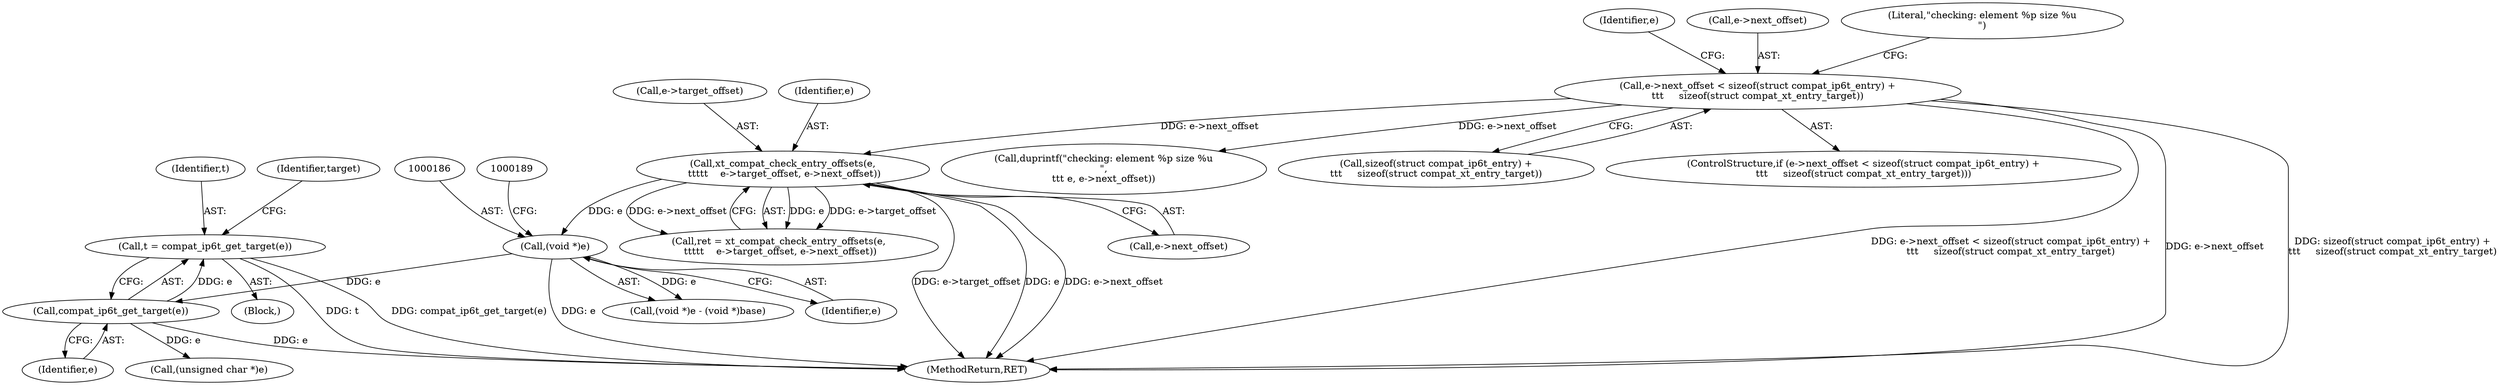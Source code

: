 digraph "0_linux_ce683e5f9d045e5d67d1312a42b359cb2ab2a13c_3@pointer" {
"1000213" [label="(Call,t = compat_ip6t_get_target(e))"];
"1000215" [label="(Call,compat_ip6t_get_target(e))"];
"1000185" [label="(Call,(void *)e)"];
"1000163" [label="(Call,xt_compat_check_entry_offsets(e,\n \t\t\t\t\t    e->target_offset, e->next_offset))"];
"1000132" [label="(Call,e->next_offset < sizeof(struct compat_ip6t_entry) +\n\t\t\t     sizeof(struct compat_xt_entry_target))"];
"1000142" [label="(Call,duprintf(\"checking: element %p size %u\n\",\n\t\t\t e, e->next_offset))"];
"1000168" [label="(Call,e->next_offset)"];
"1000156" [label="(Identifier,e)"];
"1000163" [label="(Call,xt_compat_check_entry_offsets(e,\n \t\t\t\t\t    e->target_offset, e->next_offset))"];
"1000136" [label="(Call,sizeof(struct compat_ip6t_entry) +\n\t\t\t     sizeof(struct compat_xt_entry_target))"];
"1000375" [label="(MethodReturn,RET)"];
"1000161" [label="(Call,ret = xt_compat_check_entry_offsets(e,\n \t\t\t\t\t    e->target_offset, e->next_offset))"];
"1000216" [label="(Identifier,e)"];
"1000164" [label="(Identifier,e)"];
"1000111" [label="(Block,)"];
"1000165" [label="(Call,e->target_offset)"];
"1000131" [label="(ControlStructure,if (e->next_offset < sizeof(struct compat_ip6t_entry) +\n\t\t\t     sizeof(struct compat_xt_entry_target)))"];
"1000185" [label="(Call,(void *)e)"];
"1000133" [label="(Call,e->next_offset)"];
"1000184" [label="(Call,(void *)e - (void *)base)"];
"1000187" [label="(Identifier,e)"];
"1000292" [label="(Call,(unsigned char *)e)"];
"1000132" [label="(Call,e->next_offset < sizeof(struct compat_ip6t_entry) +\n\t\t\t     sizeof(struct compat_xt_entry_target))"];
"1000214" [label="(Identifier,t)"];
"1000143" [label="(Literal,\"checking: element %p size %u\n\")"];
"1000218" [label="(Identifier,target)"];
"1000213" [label="(Call,t = compat_ip6t_get_target(e))"];
"1000215" [label="(Call,compat_ip6t_get_target(e))"];
"1000213" -> "1000111"  [label="AST: "];
"1000213" -> "1000215"  [label="CFG: "];
"1000214" -> "1000213"  [label="AST: "];
"1000215" -> "1000213"  [label="AST: "];
"1000218" -> "1000213"  [label="CFG: "];
"1000213" -> "1000375"  [label="DDG: t"];
"1000213" -> "1000375"  [label="DDG: compat_ip6t_get_target(e)"];
"1000215" -> "1000213"  [label="DDG: e"];
"1000215" -> "1000216"  [label="CFG: "];
"1000216" -> "1000215"  [label="AST: "];
"1000215" -> "1000375"  [label="DDG: e"];
"1000185" -> "1000215"  [label="DDG: e"];
"1000215" -> "1000292"  [label="DDG: e"];
"1000185" -> "1000184"  [label="AST: "];
"1000185" -> "1000187"  [label="CFG: "];
"1000186" -> "1000185"  [label="AST: "];
"1000187" -> "1000185"  [label="AST: "];
"1000189" -> "1000185"  [label="CFG: "];
"1000185" -> "1000375"  [label="DDG: e"];
"1000185" -> "1000184"  [label="DDG: e"];
"1000163" -> "1000185"  [label="DDG: e"];
"1000163" -> "1000161"  [label="AST: "];
"1000163" -> "1000168"  [label="CFG: "];
"1000164" -> "1000163"  [label="AST: "];
"1000165" -> "1000163"  [label="AST: "];
"1000168" -> "1000163"  [label="AST: "];
"1000161" -> "1000163"  [label="CFG: "];
"1000163" -> "1000375"  [label="DDG: e"];
"1000163" -> "1000375"  [label="DDG: e->next_offset"];
"1000163" -> "1000375"  [label="DDG: e->target_offset"];
"1000163" -> "1000161"  [label="DDG: e"];
"1000163" -> "1000161"  [label="DDG: e->target_offset"];
"1000163" -> "1000161"  [label="DDG: e->next_offset"];
"1000132" -> "1000163"  [label="DDG: e->next_offset"];
"1000132" -> "1000131"  [label="AST: "];
"1000132" -> "1000136"  [label="CFG: "];
"1000133" -> "1000132"  [label="AST: "];
"1000136" -> "1000132"  [label="AST: "];
"1000143" -> "1000132"  [label="CFG: "];
"1000156" -> "1000132"  [label="CFG: "];
"1000132" -> "1000375"  [label="DDG: e->next_offset < sizeof(struct compat_ip6t_entry) +\n\t\t\t     sizeof(struct compat_xt_entry_target)"];
"1000132" -> "1000375"  [label="DDG: e->next_offset"];
"1000132" -> "1000375"  [label="DDG: sizeof(struct compat_ip6t_entry) +\n\t\t\t     sizeof(struct compat_xt_entry_target)"];
"1000132" -> "1000142"  [label="DDG: e->next_offset"];
}
